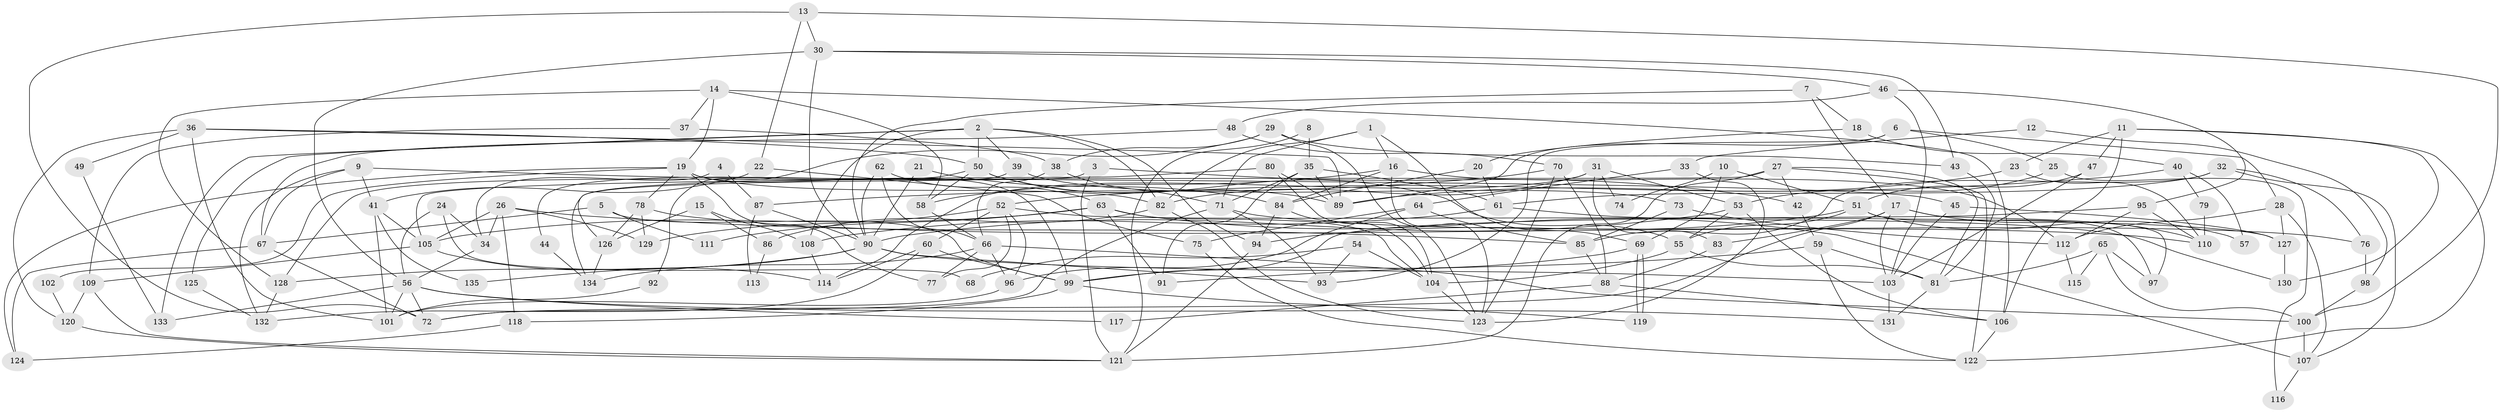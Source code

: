 // Generated by graph-tools (version 1.1) at 2025/14/03/09/25 04:14:58]
// undirected, 135 vertices, 270 edges
graph export_dot {
graph [start="1"]
  node [color=gray90,style=filled];
  1;
  2;
  3;
  4;
  5;
  6;
  7;
  8;
  9;
  10;
  11;
  12;
  13;
  14;
  15;
  16;
  17;
  18;
  19;
  20;
  21;
  22;
  23;
  24;
  25;
  26;
  27;
  28;
  29;
  30;
  31;
  32;
  33;
  34;
  35;
  36;
  37;
  38;
  39;
  40;
  41;
  42;
  43;
  44;
  45;
  46;
  47;
  48;
  49;
  50;
  51;
  52;
  53;
  54;
  55;
  56;
  57;
  58;
  59;
  60;
  61;
  62;
  63;
  64;
  65;
  66;
  67;
  68;
  69;
  70;
  71;
  72;
  73;
  74;
  75;
  76;
  77;
  78;
  79;
  80;
  81;
  82;
  83;
  84;
  85;
  86;
  87;
  88;
  89;
  90;
  91;
  92;
  93;
  94;
  95;
  96;
  97;
  98;
  99;
  100;
  101;
  102;
  103;
  104;
  105;
  106;
  107;
  108;
  109;
  110;
  111;
  112;
  113;
  114;
  115;
  116;
  117;
  118;
  119;
  120;
  121;
  122;
  123;
  124;
  125;
  126;
  127;
  128;
  129;
  130;
  131;
  132;
  133;
  134;
  135;
  1 -- 71;
  1 -- 16;
  1 -- 69;
  1 -- 82;
  2 -- 50;
  2 -- 94;
  2 -- 39;
  2 -- 82;
  2 -- 108;
  2 -- 125;
  2 -- 133;
  3 -- 42;
  3 -- 121;
  3 -- 126;
  4 -- 34;
  4 -- 87;
  5 -- 99;
  5 -- 67;
  5 -- 111;
  6 -- 89;
  6 -- 93;
  6 -- 25;
  6 -- 28;
  7 -- 90;
  7 -- 17;
  7 -- 18;
  8 -- 121;
  8 -- 35;
  9 -- 45;
  9 -- 41;
  9 -- 67;
  9 -- 132;
  10 -- 69;
  10 -- 51;
  10 -- 74;
  11 -- 106;
  11 -- 122;
  11 -- 23;
  11 -- 47;
  11 -- 130;
  12 -- 33;
  12 -- 98;
  13 -- 72;
  13 -- 30;
  13 -- 22;
  13 -- 100;
  14 -- 106;
  14 -- 128;
  14 -- 19;
  14 -- 37;
  14 -- 58;
  15 -- 126;
  15 -- 108;
  15 -- 86;
  16 -- 58;
  16 -- 112;
  16 -- 84;
  16 -- 123;
  17 -- 103;
  17 -- 110;
  17 -- 72;
  17 -- 83;
  17 -- 97;
  18 -- 20;
  18 -- 40;
  19 -- 82;
  19 -- 77;
  19 -- 78;
  19 -- 99;
  19 -- 102;
  19 -- 124;
  20 -- 84;
  20 -- 61;
  21 -- 90;
  21 -- 84;
  22 -- 41;
  22 -- 75;
  23 -- 110;
  23 -- 89;
  24 -- 56;
  24 -- 34;
  24 -- 68;
  25 -- 53;
  25 -- 116;
  26 -- 118;
  26 -- 129;
  26 -- 34;
  26 -- 85;
  26 -- 105;
  27 -- 105;
  27 -- 121;
  27 -- 42;
  27 -- 81;
  27 -- 122;
  28 -- 127;
  28 -- 107;
  28 -- 112;
  29 -- 123;
  29 -- 43;
  29 -- 38;
  29 -- 92;
  30 -- 56;
  30 -- 46;
  30 -- 43;
  30 -- 90;
  31 -- 53;
  31 -- 82;
  31 -- 74;
  31 -- 83;
  31 -- 114;
  32 -- 107;
  32 -- 61;
  32 -- 76;
  32 -- 85;
  33 -- 64;
  33 -- 123;
  34 -- 56;
  35 -- 89;
  35 -- 91;
  35 -- 61;
  35 -- 71;
  36 -- 50;
  36 -- 89;
  36 -- 49;
  36 -- 101;
  36 -- 120;
  37 -- 38;
  37 -- 109;
  38 -- 66;
  38 -- 71;
  39 -- 73;
  39 -- 44;
  40 -- 52;
  40 -- 57;
  40 -- 79;
  41 -- 105;
  41 -- 101;
  41 -- 135;
  42 -- 59;
  43 -- 81;
  44 -- 134;
  45 -- 103;
  45 -- 127;
  46 -- 103;
  46 -- 48;
  46 -- 95;
  47 -- 103;
  47 -- 51;
  48 -- 70;
  48 -- 67;
  49 -- 133;
  50 -- 128;
  50 -- 55;
  50 -- 58;
  50 -- 89;
  51 -- 97;
  51 -- 55;
  51 -- 57;
  51 -- 94;
  52 -- 77;
  52 -- 60;
  52 -- 96;
  52 -- 127;
  52 -- 129;
  53 -- 106;
  53 -- 55;
  53 -- 90;
  54 -- 104;
  54 -- 93;
  54 -- 68;
  55 -- 104;
  55 -- 81;
  56 -- 72;
  56 -- 101;
  56 -- 117;
  56 -- 131;
  56 -- 133;
  58 -- 66;
  59 -- 81;
  59 -- 122;
  59 -- 91;
  60 -- 114;
  60 -- 99;
  60 -- 132;
  61 -- 108;
  61 -- 130;
  62 -- 66;
  62 -- 90;
  62 -- 63;
  63 -- 105;
  63 -- 91;
  63 -- 104;
  63 -- 107;
  63 -- 111;
  64 -- 96;
  64 -- 85;
  64 -- 75;
  65 -- 100;
  65 -- 81;
  65 -- 97;
  65 -- 115;
  66 -- 100;
  66 -- 77;
  66 -- 96;
  66 -- 134;
  67 -- 72;
  67 -- 124;
  69 -- 119;
  69 -- 119;
  69 -- 99;
  70 -- 123;
  70 -- 88;
  70 -- 87;
  71 -- 72;
  71 -- 76;
  71 -- 93;
  73 -- 112;
  73 -- 85;
  75 -- 122;
  76 -- 98;
  78 -- 126;
  78 -- 110;
  78 -- 129;
  79 -- 110;
  80 -- 104;
  80 -- 89;
  80 -- 134;
  81 -- 131;
  82 -- 86;
  82 -- 123;
  83 -- 88;
  84 -- 104;
  84 -- 94;
  85 -- 88;
  86 -- 113;
  87 -- 90;
  87 -- 113;
  88 -- 106;
  88 -- 117;
  90 -- 93;
  90 -- 103;
  90 -- 128;
  90 -- 135;
  92 -- 101;
  94 -- 121;
  95 -- 99;
  95 -- 110;
  95 -- 112;
  96 -- 101;
  98 -- 100;
  99 -- 118;
  99 -- 119;
  100 -- 107;
  102 -- 120;
  103 -- 131;
  104 -- 123;
  105 -- 109;
  105 -- 114;
  106 -- 122;
  107 -- 116;
  108 -- 114;
  109 -- 120;
  109 -- 121;
  112 -- 115;
  118 -- 124;
  120 -- 121;
  125 -- 132;
  126 -- 134;
  127 -- 130;
  128 -- 132;
}

